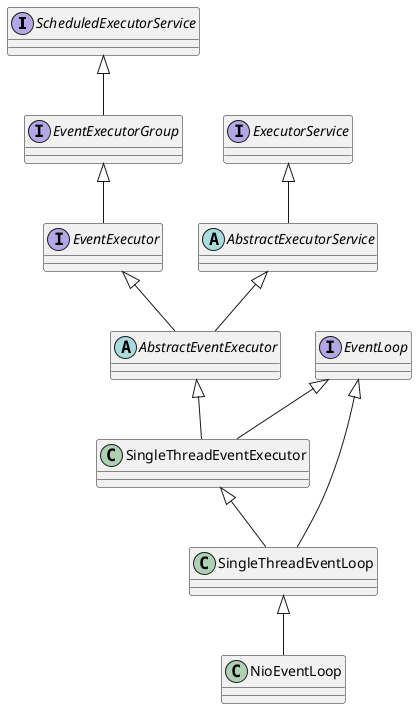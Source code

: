 @startuml

interface ScheduledExecutorService
interface EventExecutorGroup
interface ExecutorService
interface EventExecutor
abstract class AbstractEventExecutor
abstract class AbstractExecutorService
interface EventLoop
class SingleThreadEventExecutor
class SingleThreadEventLoop
class NioEventLoop

ScheduledExecutorService <|-- EventExecutorGroup
EventExecutorGroup <|-- EventExecutor
ExecutorService <|-- AbstractExecutorService
EventExecutor <|-- AbstractEventExecutor
AbstractExecutorService <|-- AbstractEventExecutor
EventLoop <|-- SingleThreadEventExecutor
AbstractEventExecutor <|-- SingleThreadEventExecutor
SingleThreadEventExecutor <|-- SingleThreadEventLoop
EventLoop <|-- SingleThreadEventLoop
SingleThreadEventLoop <|-- NioEventLoop
@enduml